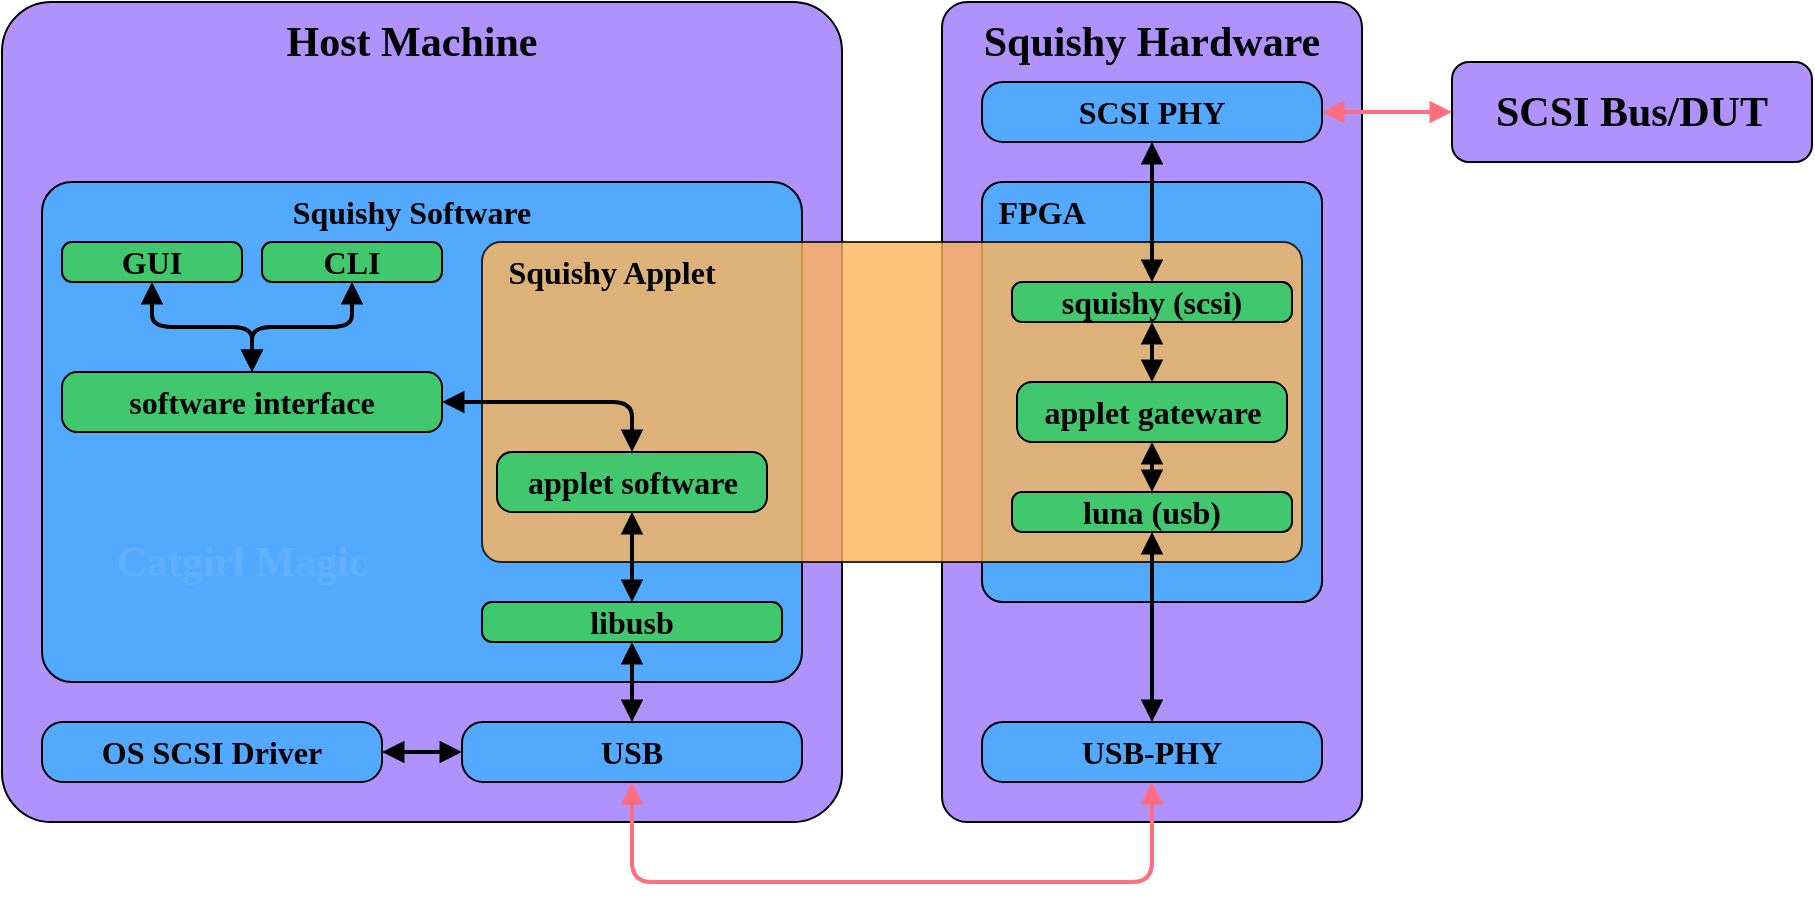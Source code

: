 <mxfile version="18.0.4" type="device"><diagram id="D0JgI674HBHvnDmzsOVn" name="Page-1"><mxGraphModel dx="1500" dy="434" grid="1" gridSize="10" guides="1" tooltips="1" connect="1" arrows="1" fold="1" page="1" pageScale="1" pageWidth="850" pageHeight="1100" math="0" shadow="0"><root><mxCell id="0"/><mxCell id="1" parent="0"/><mxCell id="i5XaV1CZboAMOPg0yngB-3" value="" style="rounded=1;whiteSpace=wrap;html=1;arcSize=6;fillColor=#AF92FB;" parent="1" vertex="1"><mxGeometry x="380" y="310" width="210" height="410" as="geometry"/></mxCell><mxCell id="i5XaV1CZboAMOPg0yngB-2" value="" style="rounded=1;whiteSpace=wrap;html=1;arcSize=6;fillColor=#AF92FB;" parent="1" vertex="1"><mxGeometry x="-90" y="310" width="420" height="410" as="geometry"/></mxCell><mxCell id="i5XaV1CZboAMOPg0yngB-5" value="" style="rounded=1;whiteSpace=wrap;html=1;arcSize=6;fillColor=#53A9FD;" parent="1" vertex="1"><mxGeometry x="-70" y="400" width="380" height="250" as="geometry"/></mxCell><mxCell id="i5XaV1CZboAMOPg0yngB-6" value="Host Machine" style="text;html=1;strokeColor=none;fillColor=none;align=center;verticalAlign=middle;whiteSpace=wrap;rounded=0;fontFamily=Nunito;fontSource=https%3A%2F%2Ffonts.googleapis.com%2Fcss%3Ffamily%3DNunito;fontSize=21;fontStyle=1;labelBorderColor=none;shadow=0;labelBackgroundColor=none;" parent="1" vertex="1"><mxGeometry x="45" y="315" width="140" height="30" as="geometry"/></mxCell><mxCell id="i5XaV1CZboAMOPg0yngB-7" value="Squishy Hardware" style="text;html=1;strokeColor=none;fillColor=none;align=center;verticalAlign=middle;whiteSpace=wrap;rounded=0;fontFamily=Nunito;fontSource=https%3A%2F%2Ffonts.googleapis.com%2Fcss%3Ffamily%3DNunito;fontSize=21;fontStyle=1" parent="1" vertex="1"><mxGeometry x="395" y="310" width="180" height="40" as="geometry"/></mxCell><mxCell id="i5XaV1CZboAMOPg0yngB-8" value="Squishy Software" style="text;html=1;strokeColor=none;fillColor=none;align=center;verticalAlign=middle;whiteSpace=wrap;rounded=0;fontFamily=Nunito;fontSource=https%3A%2F%2Ffonts.googleapis.com%2Fcss%3Ffamily%3DNunito;fontSize=16;fontStyle=1" parent="1" vertex="1"><mxGeometry x="40" y="400" width="150" height="30" as="geometry"/></mxCell><mxCell id="i5XaV1CZboAMOPg0yngB-22" style="edgeStyle=orthogonalEdgeStyle;rounded=1;orthogonalLoop=1;jettySize=auto;html=1;entryX=0.5;entryY=1;entryDx=0;entryDy=0;fontFamily=Nunito;fontSource=https%3A%2F%2Ffonts.googleapis.com%2Fcss%3Ffamily%3DNunito;fontSize=16;endArrow=block;endFill=1;strokeWidth=2;startArrow=block;startFill=1;exitX=0.5;exitY=1;exitDx=0;exitDy=0;strokeColor=#FF6D7F;" parent="1" source="i5XaV1CZboAMOPg0yngB-24" target="i5XaV1CZboAMOPg0yngB-12" edge="1"><mxGeometry relative="1" as="geometry"><Array as="points"><mxPoint x="485" y="750"/><mxPoint x="225" y="750"/></Array></mxGeometry></mxCell><mxCell id="i5XaV1CZboAMOPg0yngB-9" value="" style="rounded=1;whiteSpace=wrap;html=1;arcSize=6;fillColor=#53A9FD;" parent="1" vertex="1"><mxGeometry x="400" y="400" width="170" height="210" as="geometry"/></mxCell><mxCell id="i5XaV1CZboAMOPg0yngB-4" value="" style="rounded=1;whiteSpace=wrap;html=1;arcSize=6;fillColor=#FFB45B;opacity=80;" parent="1" vertex="1"><mxGeometry x="150" y="430" width="410" height="160" as="geometry"/></mxCell><mxCell id="i5XaV1CZboAMOPg0yngB-10" value="FPGA" style="text;html=1;strokeColor=none;fillColor=none;align=center;verticalAlign=middle;whiteSpace=wrap;rounded=0;fontFamily=Nunito;fontSource=https%3A%2F%2Ffonts.googleapis.com%2Fcss%3Ffamily%3DNunito;fontSize=16;fontStyle=1" parent="1" vertex="1"><mxGeometry x="400" y="400" width="60" height="30" as="geometry"/></mxCell><mxCell id="i5XaV1CZboAMOPg0yngB-11" value="Squishy Applet" style="text;html=1;strokeColor=none;fillColor=none;align=center;verticalAlign=middle;whiteSpace=wrap;rounded=0;fontFamily=Nunito;fontSource=https%3A%2F%2Ffonts.googleapis.com%2Fcss%3Ffamily%3DNunito;fontSize=16;fontStyle=1" parent="1" vertex="1"><mxGeometry x="150" y="430" width="130" height="30" as="geometry"/></mxCell><mxCell id="i5XaV1CZboAMOPg0yngB-43" style="edgeStyle=orthogonalEdgeStyle;rounded=1;orthogonalLoop=1;jettySize=auto;html=1;exitX=0;exitY=0.5;exitDx=0;exitDy=0;entryX=1;entryY=0.5;entryDx=0;entryDy=0;fontFamily=Nunito;fontSource=https%3A%2F%2Ffonts.googleapis.com%2Fcss%3Ffamily%3DNunito;fontSize=16;startArrow=block;startFill=1;endArrow=block;endFill=1;strokeWidth=2;" parent="1" source="i5XaV1CZboAMOPg0yngB-12" target="i5XaV1CZboAMOPg0yngB-42" edge="1"><mxGeometry relative="1" as="geometry"/></mxCell><mxCell id="i5XaV1CZboAMOPg0yngB-44" style="edgeStyle=orthogonalEdgeStyle;rounded=1;orthogonalLoop=1;jettySize=auto;html=1;exitX=0.5;exitY=0;exitDx=0;exitDy=0;entryX=0.5;entryY=1;entryDx=0;entryDy=0;fontFamily=Nunito;fontSource=https%3A%2F%2Ffonts.googleapis.com%2Fcss%3Ffamily%3DNunito;fontSize=16;startArrow=block;startFill=1;endArrow=block;endFill=1;strokeWidth=2;" parent="1" source="i5XaV1CZboAMOPg0yngB-12" target="i5XaV1CZboAMOPg0yngB-18" edge="1"><mxGeometry relative="1" as="geometry"/></mxCell><mxCell id="i5XaV1CZboAMOPg0yngB-12" value="&lt;b&gt;&lt;font style=&quot;font-size: 16px;&quot;&gt;USB&lt;/font&gt;&lt;/b&gt;" style="rounded=1;whiteSpace=wrap;html=1;arcSize=35;fillColor=#53A9FD;fontFamily=Nunito;fontSource=https%3A%2F%2Ffonts.googleapis.com%2Fcss%3Ffamily%3DNunito;" parent="1" vertex="1"><mxGeometry x="140" y="670" width="170" height="30" as="geometry"/></mxCell><mxCell id="i5XaV1CZboAMOPg0yngB-46" style="edgeStyle=orthogonalEdgeStyle;rounded=1;orthogonalLoop=1;jettySize=auto;html=1;exitX=0.5;exitY=0;exitDx=0;exitDy=0;entryX=0.5;entryY=1;entryDx=0;entryDy=0;fontFamily=Nunito;fontSource=https%3A%2F%2Ffonts.googleapis.com%2Fcss%3Ffamily%3DNunito;fontSize=16;startArrow=block;startFill=1;endArrow=block;endFill=1;strokeWidth=2;" parent="1" source="i5XaV1CZboAMOPg0yngB-18" target="i5XaV1CZboAMOPg0yngB-45" edge="1"><mxGeometry relative="1" as="geometry"/></mxCell><mxCell id="i5XaV1CZboAMOPg0yngB-18" value="&lt;b&gt;&lt;font style=&quot;font-size: 16px;&quot;&gt;libusb&lt;/font&gt;&lt;/b&gt;" style="rounded=1;whiteSpace=wrap;html=1;arcSize=25;fillColor=#41C76E;fontFamily=Nunito;fontSource=https%3A%2F%2Ffonts.googleapis.com%2Fcss%3Ffamily%3DNunito;" parent="1" vertex="1"><mxGeometry x="150" y="610" width="150" height="20" as="geometry"/></mxCell><mxCell id="i5XaV1CZboAMOPg0yngB-41" style="edgeStyle=orthogonalEdgeStyle;rounded=1;orthogonalLoop=1;jettySize=auto;html=1;fontFamily=Nunito;fontSource=https%3A%2F%2Ffonts.googleapis.com%2Fcss%3Ffamily%3DNunito;fontSize=16;startArrow=block;startFill=1;endArrow=block;endFill=1;strokeWidth=2;strokeColor=#FF6D7F;shadow=0;sketch=0;" parent="1" source="i5XaV1CZboAMOPg0yngB-21" target="i5XaV1CZboAMOPg0yngB-39" edge="1"><mxGeometry relative="1" as="geometry"/></mxCell><mxCell id="i5XaV1CZboAMOPg0yngB-21" value="&lt;b&gt;&lt;font style=&quot;font-size: 16px;&quot;&gt;SCSI PHY&lt;/font&gt;&lt;/b&gt;" style="rounded=1;whiteSpace=wrap;html=1;arcSize=35;fillColor=#53A9FD;fontFamily=Nunito;fontSource=https%3A%2F%2Ffonts.googleapis.com%2Fcss%3Ffamily%3DNunito;" parent="1" vertex="1"><mxGeometry x="400" y="350" width="170" height="30" as="geometry"/></mxCell><mxCell id="i5XaV1CZboAMOPg0yngB-37" style="edgeStyle=orthogonalEdgeStyle;rounded=1;orthogonalLoop=1;jettySize=auto;html=1;exitX=0.5;exitY=0;exitDx=0;exitDy=0;entryX=0.5;entryY=1;entryDx=0;entryDy=0;fontFamily=Nunito;fontSource=https%3A%2F%2Ffonts.googleapis.com%2Fcss%3Ffamily%3DNunito;fontSize=16;startArrow=block;startFill=1;endArrow=block;endFill=1;strokeWidth=2;" parent="1" source="i5XaV1CZboAMOPg0yngB-23" target="i5XaV1CZboAMOPg0yngB-30" edge="1"><mxGeometry relative="1" as="geometry"/></mxCell><mxCell id="i5XaV1CZboAMOPg0yngB-23" value="&lt;b&gt;&lt;font style=&quot;font-size: 16px;&quot;&gt;luna (usb)&lt;/font&gt;&lt;/b&gt;" style="rounded=1;whiteSpace=wrap;html=1;arcSize=25;fillColor=#41C76E;fontFamily=Nunito;fontSource=https%3A%2F%2Ffonts.googleapis.com%2Fcss%3Ffamily%3DNunito;" parent="1" vertex="1"><mxGeometry x="415" y="555" width="140" height="20" as="geometry"/></mxCell><mxCell id="i5XaV1CZboAMOPg0yngB-25" style="edgeStyle=orthogonalEdgeStyle;rounded=1;orthogonalLoop=1;jettySize=auto;html=1;exitX=0.5;exitY=0;exitDx=0;exitDy=0;entryX=0.5;entryY=1;entryDx=0;entryDy=0;fontFamily=Nunito;fontSource=https%3A%2F%2Ffonts.googleapis.com%2Fcss%3Ffamily%3DNunito;fontSize=16;startArrow=block;startFill=1;endArrow=block;endFill=1;strokeWidth=2;" parent="1" source="i5XaV1CZboAMOPg0yngB-24" target="i5XaV1CZboAMOPg0yngB-23" edge="1"><mxGeometry relative="1" as="geometry"/></mxCell><mxCell id="i5XaV1CZboAMOPg0yngB-24" value="&lt;b&gt;&lt;font style=&quot;font-size: 16px;&quot;&gt;USB-PHY&lt;/font&gt;&lt;/b&gt;" style="rounded=1;whiteSpace=wrap;html=1;arcSize=35;fillColor=#53A9FD;fontFamily=Nunito;fontSource=https%3A%2F%2Ffonts.googleapis.com%2Fcss%3Ffamily%3DNunito;" parent="1" vertex="1"><mxGeometry x="400" y="670" width="170" height="30" as="geometry"/></mxCell><mxCell id="i5XaV1CZboAMOPg0yngB-29" style="edgeStyle=orthogonalEdgeStyle;rounded=1;orthogonalLoop=1;jettySize=auto;html=1;exitX=0.5;exitY=0;exitDx=0;exitDy=0;entryX=0.5;entryY=1;entryDx=0;entryDy=0;fontFamily=Nunito;fontSource=https%3A%2F%2Ffonts.googleapis.com%2Fcss%3Ffamily%3DNunito;fontSize=16;startArrow=block;startFill=1;endArrow=block;endFill=1;strokeWidth=2;" parent="1" source="i5XaV1CZboAMOPg0yngB-28" target="i5XaV1CZboAMOPg0yngB-21" edge="1"><mxGeometry relative="1" as="geometry"/></mxCell><mxCell id="i5XaV1CZboAMOPg0yngB-28" value="&lt;b&gt;&lt;font style=&quot;font-size: 16px;&quot;&gt;squishy (scsi)&lt;/font&gt;&lt;/b&gt;" style="rounded=1;whiteSpace=wrap;html=1;arcSize=25;fillColor=#41C76E;fontFamily=Nunito;fontSource=https%3A%2F%2Ffonts.googleapis.com%2Fcss%3Ffamily%3DNunito;" parent="1" vertex="1"><mxGeometry x="415" y="450" width="140" height="20" as="geometry"/></mxCell><mxCell id="i5XaV1CZboAMOPg0yngB-38" style="edgeStyle=orthogonalEdgeStyle;rounded=1;orthogonalLoop=1;jettySize=auto;html=1;exitX=0.5;exitY=0;exitDx=0;exitDy=0;entryX=0.5;entryY=1;entryDx=0;entryDy=0;fontFamily=Nunito;fontSource=https%3A%2F%2Ffonts.googleapis.com%2Fcss%3Ffamily%3DNunito;fontSize=16;startArrow=block;startFill=1;endArrow=block;endFill=1;strokeWidth=2;" parent="1" source="i5XaV1CZboAMOPg0yngB-30" target="i5XaV1CZboAMOPg0yngB-28" edge="1"><mxGeometry relative="1" as="geometry"/></mxCell><mxCell id="i5XaV1CZboAMOPg0yngB-30" value="&lt;b&gt;&lt;font style=&quot;font-size: 16px;&quot;&gt;applet gateware&lt;/font&gt;&lt;/b&gt;" style="rounded=1;whiteSpace=wrap;html=1;arcSize=25;fillColor=#41C76E;fontFamily=Nunito;fontSource=https%3A%2F%2Ffonts.googleapis.com%2Fcss%3Ffamily%3DNunito;" parent="1" vertex="1"><mxGeometry x="417.5" y="500" width="135" height="30" as="geometry"/></mxCell><mxCell id="i5XaV1CZboAMOPg0yngB-39" value="" style="rounded=1;whiteSpace=wrap;html=1;arcSize=17;fillColor=#AF92FB;" parent="1" vertex="1"><mxGeometry x="635" y="340" width="180" height="50" as="geometry"/></mxCell><mxCell id="i5XaV1CZboAMOPg0yngB-40" value="SCSI Bus/DUT" style="text;html=1;strokeColor=none;fillColor=none;align=center;verticalAlign=middle;whiteSpace=wrap;rounded=0;fontFamily=Nunito;fontSource=https%3A%2F%2Ffonts.googleapis.com%2Fcss%3Ffamily%3DNunito;fontSize=21;fontStyle=1" parent="1" vertex="1"><mxGeometry x="650" y="350" width="150" height="30" as="geometry"/></mxCell><mxCell id="i5XaV1CZboAMOPg0yngB-42" value="&lt;b&gt;&lt;font style=&quot;font-size: 16px;&quot;&gt;OS SCSI Driver&lt;/font&gt;&lt;/b&gt;" style="rounded=1;whiteSpace=wrap;html=1;arcSize=35;fillColor=#53A9FD;fontFamily=Nunito;fontSource=https%3A%2F%2Ffonts.googleapis.com%2Fcss%3Ffamily%3DNunito;" parent="1" vertex="1"><mxGeometry x="-70" y="670" width="170" height="30" as="geometry"/></mxCell><mxCell id="i5XaV1CZboAMOPg0yngB-55" style="edgeStyle=orthogonalEdgeStyle;rounded=1;orthogonalLoop=1;jettySize=auto;html=1;exitX=0.5;exitY=0;exitDx=0;exitDy=0;entryX=1;entryY=0.5;entryDx=0;entryDy=0;fontFamily=Nunito;fontSource=https%3A%2F%2Ffonts.googleapis.com%2Fcss%3Ffamily%3DNunito;fontSize=16;startArrow=block;startFill=1;endArrow=block;endFill=1;strokeWidth=2;" parent="1" source="i5XaV1CZboAMOPg0yngB-45" target="i5XaV1CZboAMOPg0yngB-49" edge="1"><mxGeometry relative="1" as="geometry"/></mxCell><mxCell id="i5XaV1CZboAMOPg0yngB-45" value="&lt;b&gt;&lt;font style=&quot;font-size: 16px;&quot;&gt;applet software&lt;/font&gt;&lt;/b&gt;" style="rounded=1;whiteSpace=wrap;html=1;arcSize=25;fillColor=#41C76E;fontFamily=Nunito;fontSource=https%3A%2F%2Ffonts.googleapis.com%2Fcss%3Ffamily%3DNunito;" parent="1" vertex="1"><mxGeometry x="157.5" y="535" width="135" height="30" as="geometry"/></mxCell><mxCell id="i5XaV1CZboAMOPg0yngB-49" value="&lt;b&gt;&lt;font style=&quot;font-size: 16px;&quot;&gt;software interface&lt;/font&gt;&lt;/b&gt;" style="rounded=1;whiteSpace=wrap;html=1;arcSize=25;fillColor=#41C76E;fontFamily=Nunito;fontSource=https%3A%2F%2Ffonts.googleapis.com%2Fcss%3Ffamily%3DNunito;" parent="1" vertex="1"><mxGeometry x="-60" y="495" width="190" height="30" as="geometry"/></mxCell><mxCell id="i5XaV1CZboAMOPg0yngB-53" style="edgeStyle=orthogonalEdgeStyle;rounded=1;orthogonalLoop=1;jettySize=auto;html=1;exitX=0.5;exitY=1;exitDx=0;exitDy=0;entryX=0.5;entryY=0;entryDx=0;entryDy=0;fontFamily=Nunito;fontSource=https%3A%2F%2Ffonts.googleapis.com%2Fcss%3Ffamily%3DNunito;fontSize=16;startArrow=block;startFill=1;endArrow=block;endFill=1;strokeWidth=2;" parent="1" source="i5XaV1CZboAMOPg0yngB-51" target="i5XaV1CZboAMOPg0yngB-49" edge="1"><mxGeometry relative="1" as="geometry"/></mxCell><mxCell id="i5XaV1CZboAMOPg0yngB-51" value="&lt;b&gt;&lt;font style=&quot;font-size: 16px;&quot;&gt;GUI&lt;/font&gt;&lt;/b&gt;" style="rounded=1;whiteSpace=wrap;html=1;arcSize=25;fillColor=#41C76E;fontFamily=Nunito;fontSource=https%3A%2F%2Ffonts.googleapis.com%2Fcss%3Ffamily%3DNunito;labelBorderColor=none;" parent="1" vertex="1"><mxGeometry x="-60" y="430" width="90" height="20" as="geometry"/></mxCell><mxCell id="i5XaV1CZboAMOPg0yngB-54" style="edgeStyle=orthogonalEdgeStyle;rounded=1;orthogonalLoop=1;jettySize=auto;html=1;fontFamily=Nunito;fontSource=https%3A%2F%2Ffonts.googleapis.com%2Fcss%3Ffamily%3DNunito;fontSize=16;startArrow=block;startFill=1;endArrow=block;endFill=1;strokeWidth=2;entryX=0.5;entryY=0;entryDx=0;entryDy=0;" parent="1" source="i5XaV1CZboAMOPg0yngB-52" target="i5XaV1CZboAMOPg0yngB-49" edge="1"><mxGeometry relative="1" as="geometry"><mxPoint x="30" y="450" as="targetPoint"/></mxGeometry></mxCell><mxCell id="i5XaV1CZboAMOPg0yngB-52" value="&lt;b&gt;&lt;font style=&quot;font-size: 16px;&quot;&gt;CLI&lt;/font&gt;&lt;/b&gt;" style="rounded=1;whiteSpace=wrap;html=1;arcSize=25;fillColor=#41C76E;fontFamily=Nunito;fontSource=https%3A%2F%2Ffonts.googleapis.com%2Fcss%3Ffamily%3DNunito;" parent="1" vertex="1"><mxGeometry x="40" y="430" width="90" height="20" as="geometry"/></mxCell><mxCell id="i5XaV1CZboAMOPg0yngB-56" value="&lt;font color=&quot;#61b0ff&quot;&gt;Catgirl Magic&lt;/font&gt;" style="text;html=1;strokeColor=none;fillColor=none;align=center;verticalAlign=middle;whiteSpace=wrap;rounded=0;fontFamily=Nunito;fontSource=https%3A%2F%2Ffonts.googleapis.com%2Fcss%3Ffamily%3DNunito;fontSize=21;fontStyle=1;fontColor=#4D9DEB;" parent="1" vertex="1"><mxGeometry x="-40" y="575" width="140" height="30" as="geometry"/></mxCell></root></mxGraphModel></diagram></mxfile>